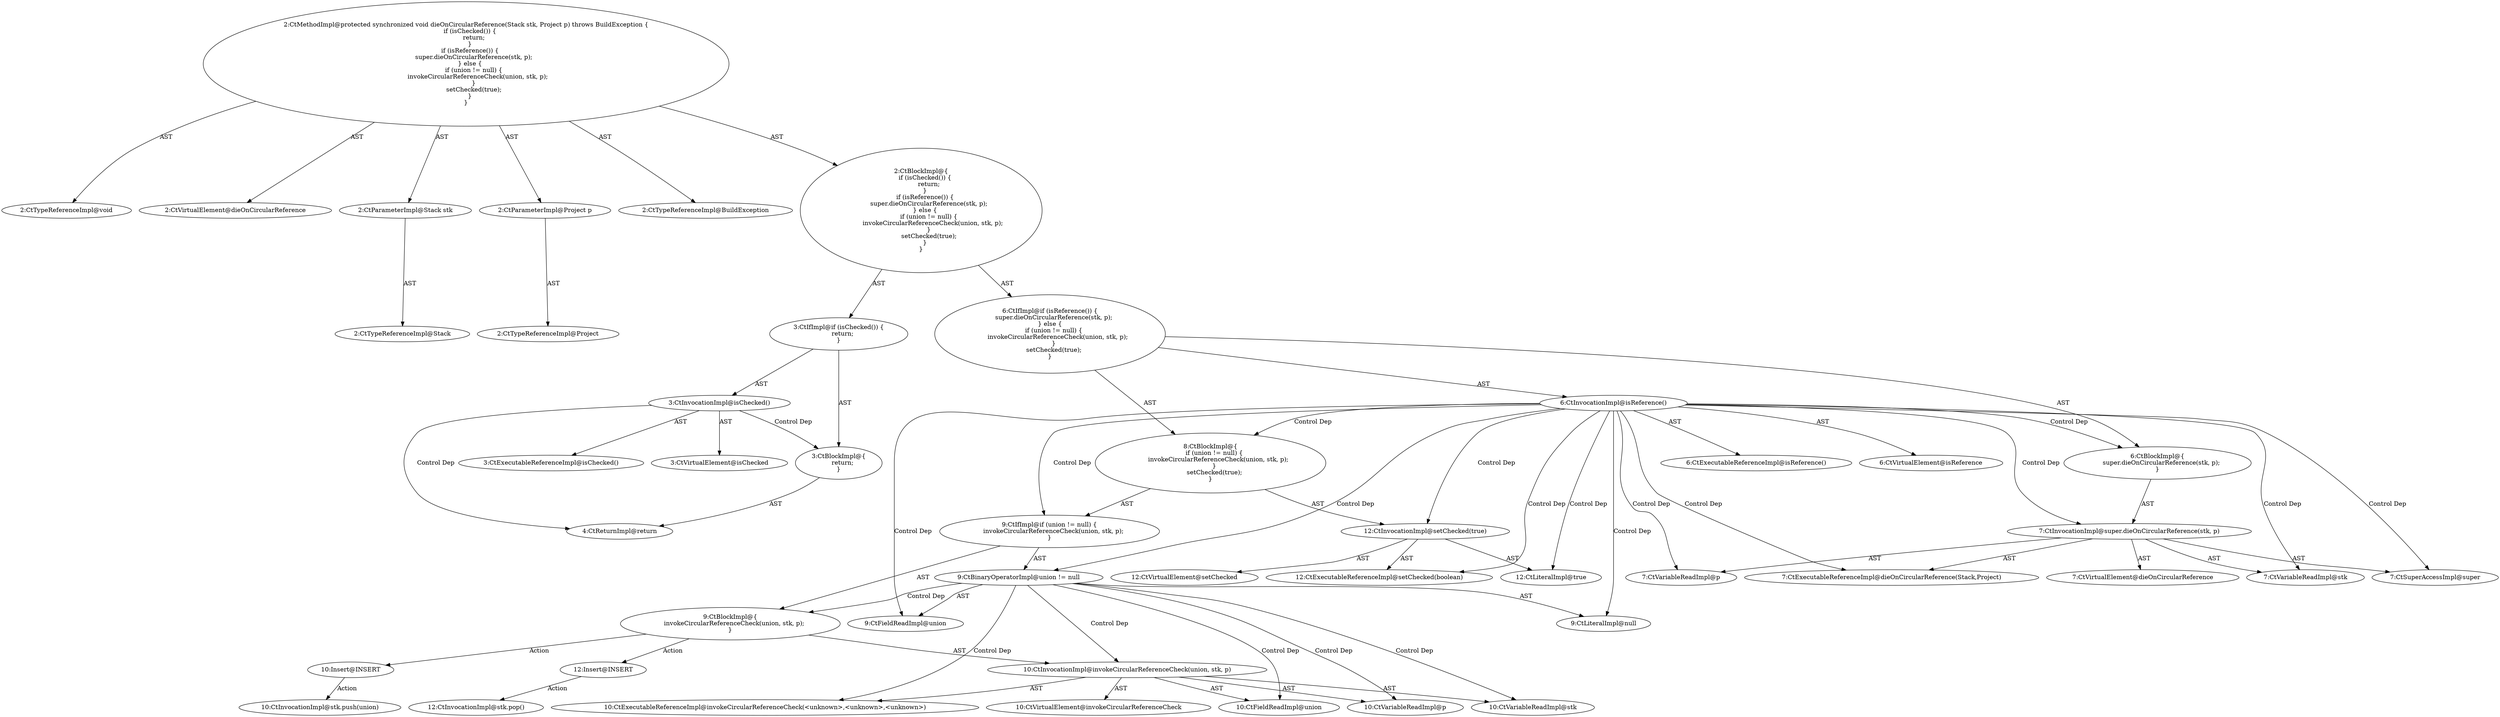 digraph "dieOnCircularReference#?,Stack,Project" {
0 [label="2:CtTypeReferenceImpl@void" shape=ellipse]
1 [label="2:CtVirtualElement@dieOnCircularReference" shape=ellipse]
2 [label="2:CtParameterImpl@Stack stk" shape=ellipse]
3 [label="2:CtTypeReferenceImpl@Stack" shape=ellipse]
4 [label="2:CtParameterImpl@Project p" shape=ellipse]
5 [label="2:CtTypeReferenceImpl@Project" shape=ellipse]
6 [label="2:CtTypeReferenceImpl@BuildException" shape=ellipse]
7 [label="3:CtExecutableReferenceImpl@isChecked()" shape=ellipse]
8 [label="3:CtVirtualElement@isChecked" shape=ellipse]
9 [label="3:CtInvocationImpl@isChecked()" shape=ellipse]
10 [label="4:CtReturnImpl@return" shape=ellipse]
11 [label="3:CtBlockImpl@\{
    return;
\}" shape=ellipse]
12 [label="3:CtIfImpl@if (isChecked()) \{
    return;
\}" shape=ellipse]
13 [label="6:CtExecutableReferenceImpl@isReference()" shape=ellipse]
14 [label="6:CtVirtualElement@isReference" shape=ellipse]
15 [label="6:CtInvocationImpl@isReference()" shape=ellipse]
16 [label="7:CtExecutableReferenceImpl@dieOnCircularReference(Stack,Project)" shape=ellipse]
17 [label="7:CtVirtualElement@dieOnCircularReference" shape=ellipse]
18 [label="7:CtSuperAccessImpl@super" shape=ellipse]
19 [label="7:CtVariableReadImpl@stk" shape=ellipse]
20 [label="7:CtVariableReadImpl@p" shape=ellipse]
21 [label="7:CtInvocationImpl@super.dieOnCircularReference(stk, p)" shape=ellipse]
22 [label="6:CtBlockImpl@\{
    super.dieOnCircularReference(stk, p);
\}" shape=ellipse]
23 [label="9:CtFieldReadImpl@union" shape=ellipse]
24 [label="9:CtLiteralImpl@null" shape=ellipse]
25 [label="9:CtBinaryOperatorImpl@union != null" shape=ellipse]
26 [label="10:CtExecutableReferenceImpl@invokeCircularReferenceCheck(<unknown>,<unknown>,<unknown>)" shape=ellipse]
27 [label="10:CtVirtualElement@invokeCircularReferenceCheck" shape=ellipse]
28 [label="10:CtFieldReadImpl@union" shape=ellipse]
29 [label="10:CtVariableReadImpl@stk" shape=ellipse]
30 [label="10:CtVariableReadImpl@p" shape=ellipse]
31 [label="10:CtInvocationImpl@invokeCircularReferenceCheck(union, stk, p)" shape=ellipse]
32 [label="9:CtBlockImpl@\{
    invokeCircularReferenceCheck(union, stk, p);
\}" shape=ellipse]
33 [label="9:CtIfImpl@if (union != null) \{
    invokeCircularReferenceCheck(union, stk, p);
\}" shape=ellipse]
34 [label="12:CtExecutableReferenceImpl@setChecked(boolean)" shape=ellipse]
35 [label="12:CtVirtualElement@setChecked" shape=ellipse]
36 [label="12:CtLiteralImpl@true" shape=ellipse]
37 [label="12:CtInvocationImpl@setChecked(true)" shape=ellipse]
38 [label="8:CtBlockImpl@\{
    if (union != null) \{
        invokeCircularReferenceCheck(union, stk, p);
    \}
    setChecked(true);
\}" shape=ellipse]
39 [label="6:CtIfImpl@if (isReference()) \{
    super.dieOnCircularReference(stk, p);
\} else \{
    if (union != null) \{
        invokeCircularReferenceCheck(union, stk, p);
    \}
    setChecked(true);
\}" shape=ellipse]
40 [label="2:CtBlockImpl@\{
    if (isChecked()) \{
        return;
    \}
    if (isReference()) \{
        super.dieOnCircularReference(stk, p);
    \} else \{
        if (union != null) \{
            invokeCircularReferenceCheck(union, stk, p);
        \}
        setChecked(true);
    \}
\}" shape=ellipse]
41 [label="2:CtMethodImpl@protected synchronized void dieOnCircularReference(Stack stk, Project p) throws BuildException \{
    if (isChecked()) \{
        return;
    \}
    if (isReference()) \{
        super.dieOnCircularReference(stk, p);
    \} else \{
        if (union != null) \{
            invokeCircularReferenceCheck(union, stk, p);
        \}
        setChecked(true);
    \}
\}" shape=ellipse]
42 [label="10:Insert@INSERT" shape=ellipse]
43 [label="10:CtInvocationImpl@stk.push(union)" shape=ellipse]
44 [label="12:Insert@INSERT" shape=ellipse]
45 [label="12:CtInvocationImpl@stk.pop()" shape=ellipse]
2 -> 3 [label="AST"];
4 -> 5 [label="AST"];
9 -> 8 [label="AST"];
9 -> 7 [label="AST"];
9 -> 11 [label="Control Dep"];
9 -> 10 [label="Control Dep"];
11 -> 10 [label="AST"];
12 -> 9 [label="AST"];
12 -> 11 [label="AST"];
15 -> 14 [label="AST"];
15 -> 13 [label="AST"];
15 -> 22 [label="Control Dep"];
15 -> 21 [label="Control Dep"];
15 -> 16 [label="Control Dep"];
15 -> 18 [label="Control Dep"];
15 -> 19 [label="Control Dep"];
15 -> 20 [label="Control Dep"];
15 -> 38 [label="Control Dep"];
15 -> 33 [label="Control Dep"];
15 -> 25 [label="Control Dep"];
15 -> 23 [label="Control Dep"];
15 -> 24 [label="Control Dep"];
15 -> 37 [label="Control Dep"];
15 -> 34 [label="Control Dep"];
15 -> 36 [label="Control Dep"];
21 -> 17 [label="AST"];
21 -> 18 [label="AST"];
21 -> 16 [label="AST"];
21 -> 19 [label="AST"];
21 -> 20 [label="AST"];
22 -> 21 [label="AST"];
25 -> 23 [label="AST"];
25 -> 24 [label="AST"];
25 -> 32 [label="Control Dep"];
25 -> 31 [label="Control Dep"];
25 -> 26 [label="Control Dep"];
25 -> 28 [label="Control Dep"];
25 -> 29 [label="Control Dep"];
25 -> 30 [label="Control Dep"];
31 -> 27 [label="AST"];
31 -> 26 [label="AST"];
31 -> 28 [label="AST"];
31 -> 29 [label="AST"];
31 -> 30 [label="AST"];
32 -> 31 [label="AST"];
32 -> 42 [label="Action"];
32 -> 44 [label="Action"];
33 -> 25 [label="AST"];
33 -> 32 [label="AST"];
37 -> 35 [label="AST"];
37 -> 34 [label="AST"];
37 -> 36 [label="AST"];
38 -> 33 [label="AST"];
38 -> 37 [label="AST"];
39 -> 15 [label="AST"];
39 -> 22 [label="AST"];
39 -> 38 [label="AST"];
40 -> 12 [label="AST"];
40 -> 39 [label="AST"];
41 -> 1 [label="AST"];
41 -> 0 [label="AST"];
41 -> 2 [label="AST"];
41 -> 4 [label="AST"];
41 -> 6 [label="AST"];
41 -> 40 [label="AST"];
42 -> 43 [label="Action"];
44 -> 45 [label="Action"];
}